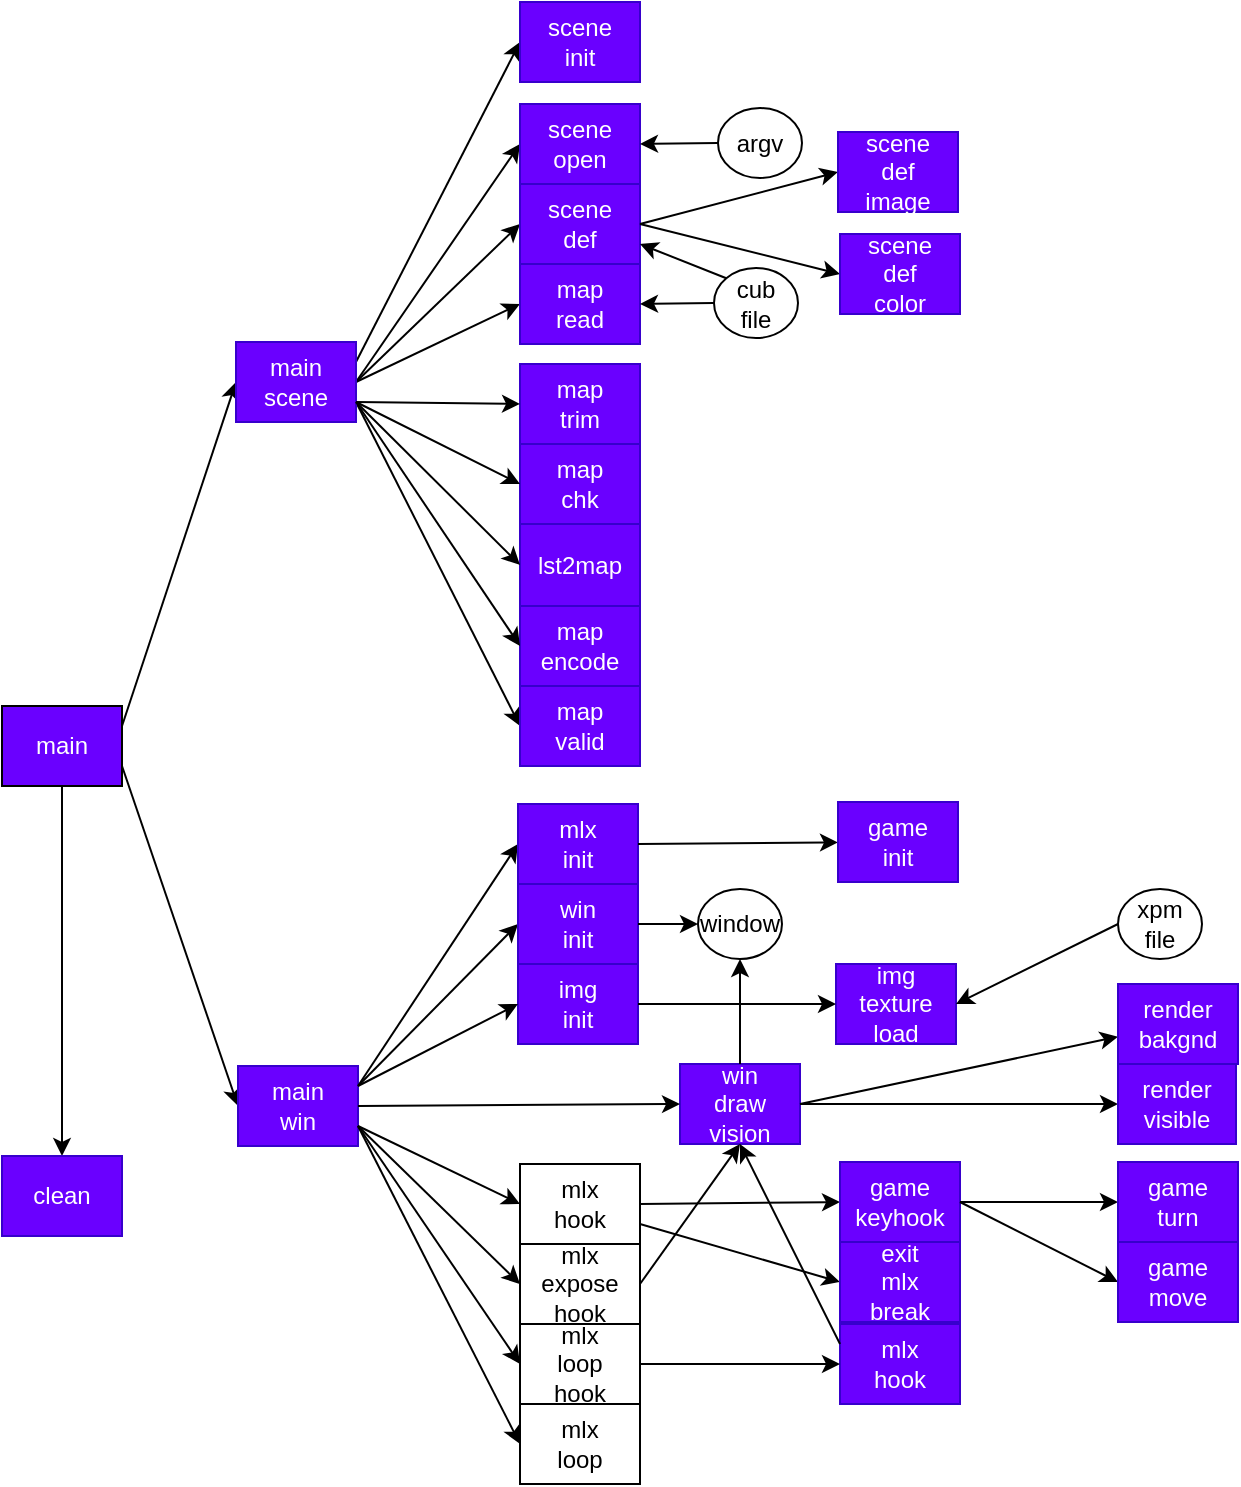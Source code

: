 <mxfile>
    <diagram id="hV0SHfoGrisFIh4XmOlX" name="Mandatory">
        <mxGraphModel dx="251" dy="416" grid="1" gridSize="10" guides="1" tooltips="1" connect="1" arrows="1" fold="1" page="1" pageScale="1" pageWidth="827" pageHeight="1169" math="0" shadow="0">
            <root>
                <mxCell id="0"/>
                <mxCell id="1" parent="0"/>
                <mxCell id="18" style="edgeStyle=none;html=1;entryX=0;entryY=0.5;entryDx=0;entryDy=0;exitX=1;exitY=0.5;exitDx=0;exitDy=0;" parent="1" source="33" target="12" edge="1">
                    <mxGeometry relative="1" as="geometry">
                        <mxPoint x="129" y="317" as="sourcePoint"/>
                    </mxGeometry>
                </mxCell>
                <mxCell id="26" style="edgeStyle=none;html=1;entryX=0.5;entryY=0;entryDx=0;entryDy=0;exitX=0.5;exitY=1;exitDx=0;exitDy=0;" parent="1" source="4" target="39" edge="1">
                    <mxGeometry relative="1" as="geometry">
                        <mxPoint x="68" y="521" as="targetPoint"/>
                        <mxPoint x="60" y="445" as="sourcePoint"/>
                    </mxGeometry>
                </mxCell>
                <mxCell id="34" style="edgeStyle=none;html=1;exitX=1;exitY=0.25;exitDx=0;exitDy=0;entryX=0;entryY=0.5;entryDx=0;entryDy=0;" parent="1" source="4" target="33" edge="1">
                    <mxGeometry relative="1" as="geometry"/>
                </mxCell>
                <mxCell id="4" value="main" style="rounded=0;whiteSpace=wrap;html=1;strokeWidth=1;fillColor=#6a00ff;fontColor=#ffffff;strokeColor=default;" parent="1" vertex="1">
                    <mxGeometry x="2" y="361" width="60" height="40" as="geometry"/>
                </mxCell>
                <mxCell id="6" value="" style="endArrow=classic;html=1;entryX=0;entryY=0.5;entryDx=0;entryDy=0;exitX=1;exitY=0.25;exitDx=0;exitDy=0;" parent="1" source="33" target="13" edge="1">
                    <mxGeometry width="50" height="50" relative="1" as="geometry">
                        <mxPoint x="129" y="307" as="sourcePoint"/>
                        <mxPoint x="429" y="171.5" as="targetPoint"/>
                    </mxGeometry>
                </mxCell>
                <mxCell id="38" style="edgeStyle=none;html=1;entryX=0;entryY=0.5;entryDx=0;entryDy=0;exitX=1;exitY=0.5;exitDx=0;exitDy=0;" parent="1" source="33" target="35" edge="1">
                    <mxGeometry relative="1" as="geometry">
                        <mxPoint x="299" y="200" as="targetPoint"/>
                        <mxPoint x="190" y="170" as="sourcePoint"/>
                    </mxGeometry>
                </mxCell>
                <mxCell id="11" value="lst2map" style="rounded=0;whiteSpace=wrap;html=1;fillColor=#6a00ff;fontColor=#ffffff;strokeColor=#3700CC;" parent="1" vertex="1">
                    <mxGeometry x="261" y="270" width="60" height="41" as="geometry"/>
                </mxCell>
                <mxCell id="22" style="edgeStyle=none;html=1;entryX=0;entryY=0.5;entryDx=0;entryDy=0;exitX=1;exitY=0.75;exitDx=0;exitDy=0;" parent="1" source="33" target="19" edge="1">
                    <mxGeometry relative="1" as="geometry">
                        <mxPoint x="179" y="227" as="sourcePoint"/>
                    </mxGeometry>
                </mxCell>
                <mxCell id="12" value="scene&lt;br&gt;open" style="rounded=0;whiteSpace=wrap;html=1;fillColor=#6a00ff;fontColor=#ffffff;strokeColor=#3700CC;" parent="1" vertex="1">
                    <mxGeometry x="261" y="60" width="60" height="40" as="geometry"/>
                </mxCell>
                <mxCell id="13" value="scene&lt;br&gt;init" style="rounded=0;whiteSpace=wrap;html=1;fillColor=#6a00ff;fontColor=#ffffff;strokeColor=#3700CC;" parent="1" vertex="1">
                    <mxGeometry x="261" y="9" width="60" height="40" as="geometry"/>
                </mxCell>
                <mxCell id="15" value="" style="endArrow=classic;html=1;entryX=0;entryY=0.5;entryDx=0;entryDy=0;exitX=1;exitY=0.75;exitDx=0;exitDy=0;" parent="1" source="33" target="11" edge="1">
                    <mxGeometry width="50" height="50" relative="1" as="geometry">
                        <mxPoint x="209" y="267" as="sourcePoint"/>
                        <mxPoint x="217" y="64" as="targetPoint"/>
                    </mxGeometry>
                </mxCell>
                <mxCell id="25" style="edgeStyle=none;html=1;exitX=1;exitY=0.25;exitDx=0;exitDy=0;entryX=0;entryY=0.5;entryDx=0;entryDy=0;" parent="1" source="46" target="51" edge="1">
                    <mxGeometry relative="1" as="geometry"/>
                </mxCell>
                <mxCell id="45" style="edgeStyle=none;html=1;entryX=0;entryY=0.5;entryDx=0;entryDy=0;exitX=1;exitY=0.5;exitDx=0;exitDy=0;" parent="1" source="33" target="44" edge="1">
                    <mxGeometry relative="1" as="geometry">
                        <mxPoint x="189" y="177" as="sourcePoint"/>
                    </mxGeometry>
                </mxCell>
                <mxCell id="47" style="edgeStyle=none;html=1;entryX=0;entryY=0.5;entryDx=0;entryDy=0;exitX=1;exitY=0.75;exitDx=0;exitDy=0;" parent="1" source="4" target="46" edge="1">
                    <mxGeometry relative="1" as="geometry">
                        <mxPoint x="80" y="425" as="sourcePoint"/>
                    </mxGeometry>
                </mxCell>
                <mxCell id="19" value="map&lt;br&gt;valid" style="rounded=0;whiteSpace=wrap;html=1;fillColor=#6a00ff;fontColor=#ffffff;strokeColor=#3700CC;" parent="1" vertex="1">
                    <mxGeometry x="261" y="351" width="60" height="40" as="geometry"/>
                </mxCell>
                <mxCell id="24" value="map&lt;br&gt;encode" style="rounded=0;whiteSpace=wrap;html=1;fillColor=#6a00ff;fontColor=#ffffff;strokeColor=#3700CC;" parent="1" vertex="1">
                    <mxGeometry x="261" y="311" width="60" height="40" as="geometry"/>
                </mxCell>
                <mxCell id="31" value="argv" style="ellipse;whiteSpace=wrap;html=1;" parent="1" vertex="1">
                    <mxGeometry x="360" y="62" width="42" height="35" as="geometry"/>
                </mxCell>
                <mxCell id="32" value="" style="endArrow=classic;html=1;exitX=0;exitY=0.5;exitDx=0;exitDy=0;entryX=1;entryY=0.5;entryDx=0;entryDy=0;" parent="1" source="31" target="12" edge="1">
                    <mxGeometry width="50" height="50" relative="1" as="geometry">
                        <mxPoint x="431" y="39" as="sourcePoint"/>
                        <mxPoint x="433" as="targetPoint"/>
                    </mxGeometry>
                </mxCell>
                <mxCell id="33" value="main&lt;br&gt;scene" style="rounded=0;whiteSpace=wrap;html=1;fillColor=#6a00ff;fontColor=#ffffff;strokeColor=#3700CC;" parent="1" vertex="1">
                    <mxGeometry x="119" y="179" width="60" height="40" as="geometry"/>
                </mxCell>
                <mxCell id="35" value="scene&lt;br&gt;def" style="rounded=0;whiteSpace=wrap;html=1;fillColor=#6a00ff;fontColor=#ffffff;strokeColor=#3700CC;" parent="1" vertex="1">
                    <mxGeometry x="261" y="100" width="60" height="40" as="geometry"/>
                </mxCell>
                <mxCell id="39" value="clean" style="rounded=0;whiteSpace=wrap;html=1;fillColor=#6a00ff;fontColor=#ffffff;strokeColor=#3700CC;" parent="1" vertex="1">
                    <mxGeometry x="2" y="586" width="60" height="40" as="geometry"/>
                </mxCell>
                <mxCell id="44" value="map&lt;br&gt;read" style="rounded=0;whiteSpace=wrap;html=1;fillColor=#6a00ff;fontColor=#ffffff;strokeColor=#3700CC;" parent="1" vertex="1">
                    <mxGeometry x="261" y="140" width="60" height="40" as="geometry"/>
                </mxCell>
                <mxCell id="46" value="main&lt;br&gt;win" style="rounded=0;whiteSpace=wrap;html=1;fillColor=#6a00ff;fontColor=#ffffff;strokeColor=#3700CC;" parent="1" vertex="1">
                    <mxGeometry x="120" y="541" width="60" height="40" as="geometry"/>
                </mxCell>
                <mxCell id="51" value="win&lt;br&gt;init" style="rounded=0;whiteSpace=wrap;html=1;fillColor=#6a00ff;fontColor=#ffffff;strokeColor=#3700CC;" parent="1" vertex="1">
                    <mxGeometry x="260" y="450" width="60" height="40" as="geometry"/>
                </mxCell>
                <mxCell id="59" style="edgeStyle=none;html=1;exitX=1;exitY=0.25;exitDx=0;exitDy=0;entryX=0;entryY=0.5;entryDx=0;entryDy=0;" parent="1" source="46" target="52" edge="1">
                    <mxGeometry relative="1" as="geometry">
                        <mxPoint x="250" y="470" as="targetPoint"/>
                    </mxGeometry>
                </mxCell>
                <mxCell id="52" value="mlx&lt;br&gt;init" style="rounded=0;whiteSpace=wrap;html=1;fillColor=#6a00ff;fontColor=#ffffff;strokeColor=#3700CC;" parent="1" vertex="1">
                    <mxGeometry x="260" y="410" width="60" height="40" as="geometry"/>
                </mxCell>
                <mxCell id="56" value="map&lt;br&gt;trim" style="rounded=0;whiteSpace=wrap;html=1;fillColor=#6a00ff;fontColor=#ffffff;strokeColor=#3700CC;" parent="1" vertex="1">
                    <mxGeometry x="261" y="190" width="60" height="40" as="geometry"/>
                </mxCell>
                <mxCell id="67" style="edgeStyle=none;html=1;exitX=1;exitY=0.75;exitDx=0;exitDy=0;entryX=0;entryY=0.5;entryDx=0;entryDy=0;" parent="1" source="33" target="56" edge="1">
                    <mxGeometry relative="1" as="geometry">
                        <mxPoint x="269" y="437" as="sourcePoint"/>
                        <mxPoint x="318" y="413" as="targetPoint"/>
                    </mxGeometry>
                </mxCell>
                <mxCell id="68" style="edgeStyle=none;html=1;entryX=0;entryY=0.5;entryDx=0;entryDy=0;exitX=1;exitY=0.75;exitDx=0;exitDy=0;" parent="1" source="33" target="24" edge="1">
                    <mxGeometry relative="1" as="geometry">
                        <mxPoint x="219" y="277" as="sourcePoint"/>
                        <mxPoint x="318" y="357" as="targetPoint"/>
                    </mxGeometry>
                </mxCell>
                <mxCell id="NXFUlHPYo5hBLQqX9jPC-74" value="map&lt;br&gt;chk" style="rounded=0;whiteSpace=wrap;html=1;fillColor=#6a00ff;fontColor=#ffffff;strokeColor=#3700CC;" vertex="1" parent="1">
                    <mxGeometry x="261" y="230" width="60" height="40" as="geometry"/>
                </mxCell>
                <mxCell id="NXFUlHPYo5hBLQqX9jPC-75" value="win&lt;br&gt;draw&lt;br&gt;vision" style="rounded=0;whiteSpace=wrap;html=1;fillColor=#6a00ff;fontColor=#ffffff;strokeColor=#3700CC;" vertex="1" parent="1">
                    <mxGeometry x="341" y="540" width="60" height="40" as="geometry"/>
                </mxCell>
                <mxCell id="NXFUlHPYo5hBLQqX9jPC-76" value="img&lt;br&gt;init" style="rounded=0;whiteSpace=wrap;html=1;fillColor=#6a00ff;fontColor=#ffffff;strokeColor=#3700CC;" vertex="1" parent="1">
                    <mxGeometry x="260" y="490" width="60" height="40" as="geometry"/>
                </mxCell>
                <mxCell id="NXFUlHPYo5hBLQqX9jPC-77" value="mlx&lt;br&gt;expose&lt;br&gt;hook" style="rounded=0;whiteSpace=wrap;html=1;" vertex="1" parent="1">
                    <mxGeometry x="261" y="630" width="60" height="40" as="geometry"/>
                </mxCell>
                <mxCell id="NXFUlHPYo5hBLQqX9jPC-78" value="mlx&lt;br&gt;hook" style="rounded=0;whiteSpace=wrap;html=1;" vertex="1" parent="1">
                    <mxGeometry x="261" y="590" width="60" height="40" as="geometry"/>
                </mxCell>
                <mxCell id="NXFUlHPYo5hBLQqX9jPC-79" value="mlx&lt;br&gt;loop" style="rounded=0;whiteSpace=wrap;html=1;" vertex="1" parent="1">
                    <mxGeometry x="261" y="710" width="60" height="40" as="geometry"/>
                </mxCell>
                <mxCell id="NXFUlHPYo5hBLQqX9jPC-80" value="mlx&lt;br&gt;loop&lt;br&gt;hook" style="rounded=0;whiteSpace=wrap;html=1;" vertex="1" parent="1">
                    <mxGeometry x="261" y="670" width="60" height="40" as="geometry"/>
                </mxCell>
                <mxCell id="NXFUlHPYo5hBLQqX9jPC-81" style="edgeStyle=none;html=1;exitX=1;exitY=0.5;exitDx=0;exitDy=0;entryX=0;entryY=0.5;entryDx=0;entryDy=0;" edge="1" parent="1" source="46" target="NXFUlHPYo5hBLQqX9jPC-75">
                    <mxGeometry relative="1" as="geometry">
                        <mxPoint x="210" y="520" as="sourcePoint"/>
                        <mxPoint x="258" y="546" as="targetPoint"/>
                    </mxGeometry>
                </mxCell>
                <mxCell id="NXFUlHPYo5hBLQqX9jPC-82" style="edgeStyle=none;html=1;exitX=1;exitY=0.25;exitDx=0;exitDy=0;entryX=0;entryY=0.5;entryDx=0;entryDy=0;" edge="1" parent="1" source="46" target="NXFUlHPYo5hBLQqX9jPC-76">
                    <mxGeometry relative="1" as="geometry">
                        <mxPoint x="240" y="520" as="targetPoint"/>
                        <mxPoint x="230" y="470" as="sourcePoint"/>
                    </mxGeometry>
                </mxCell>
                <mxCell id="NXFUlHPYo5hBLQqX9jPC-83" style="edgeStyle=none;html=1;exitX=1;exitY=0.75;exitDx=0;exitDy=0;entryX=0;entryY=0.5;entryDx=0;entryDy=0;" edge="1" parent="1" source="46" target="NXFUlHPYo5hBLQqX9jPC-78">
                    <mxGeometry relative="1" as="geometry">
                        <mxPoint x="230" y="602" as="sourcePoint"/>
                        <mxPoint x="278" y="628" as="targetPoint"/>
                    </mxGeometry>
                </mxCell>
                <mxCell id="NXFUlHPYo5hBLQqX9jPC-84" style="edgeStyle=none;html=1;exitX=1;exitY=0.75;exitDx=0;exitDy=0;entryX=0;entryY=0.5;entryDx=0;entryDy=0;" edge="1" parent="1" source="46" target="NXFUlHPYo5hBLQqX9jPC-79">
                    <mxGeometry relative="1" as="geometry">
                        <mxPoint x="279" y="578" as="targetPoint"/>
                        <mxPoint x="230" y="602" as="sourcePoint"/>
                    </mxGeometry>
                </mxCell>
                <mxCell id="NXFUlHPYo5hBLQqX9jPC-85" style="edgeStyle=none;html=1;exitX=1;exitY=0.75;exitDx=0;exitDy=0;entryX=0;entryY=0.5;entryDx=0;entryDy=0;" edge="1" parent="1" source="46" target="NXFUlHPYo5hBLQqX9jPC-77">
                    <mxGeometry relative="1" as="geometry">
                        <mxPoint x="220" y="662" as="sourcePoint"/>
                        <mxPoint x="250" y="680" as="targetPoint"/>
                    </mxGeometry>
                </mxCell>
                <mxCell id="NXFUlHPYo5hBLQqX9jPC-86" style="edgeStyle=none;html=1;exitX=1;exitY=0.75;exitDx=0;exitDy=0;entryX=0;entryY=0.5;entryDx=0;entryDy=0;" edge="1" parent="1" source="46" target="NXFUlHPYo5hBLQqX9jPC-80">
                    <mxGeometry relative="1" as="geometry">
                        <mxPoint x="250" y="662" as="targetPoint"/>
                        <mxPoint x="240" y="612" as="sourcePoint"/>
                    </mxGeometry>
                </mxCell>
                <mxCell id="NXFUlHPYo5hBLQqX9jPC-88" value="" style="endArrow=classic;html=1;entryX=0;entryY=0.5;entryDx=0;entryDy=0;exitX=1;exitY=0.75;exitDx=0;exitDy=0;" edge="1" parent="1" source="33" target="NXFUlHPYo5hBLQqX9jPC-74">
                    <mxGeometry width="50" height="50" relative="1" as="geometry">
                        <mxPoint x="180" y="210" as="sourcePoint"/>
                        <mxPoint x="339" y="279.5" as="targetPoint"/>
                    </mxGeometry>
                </mxCell>
                <mxCell id="NXFUlHPYo5hBLQqX9jPC-89" value="window" style="ellipse;whiteSpace=wrap;html=1;" vertex="1" parent="1">
                    <mxGeometry x="350" y="452.5" width="42" height="35" as="geometry"/>
                </mxCell>
                <mxCell id="NXFUlHPYo5hBLQqX9jPC-90" style="edgeStyle=none;html=1;entryX=0;entryY=0.5;entryDx=0;entryDy=0;exitX=1;exitY=0.5;exitDx=0;exitDy=0;" edge="1" parent="1" source="51" target="NXFUlHPYo5hBLQqX9jPC-89">
                    <mxGeometry relative="1" as="geometry">
                        <mxPoint x="152" y="401" as="sourcePoint"/>
                        <mxPoint x="210" y="571" as="targetPoint"/>
                    </mxGeometry>
                </mxCell>
                <mxCell id="NXFUlHPYo5hBLQqX9jPC-91" style="edgeStyle=none;html=1;entryX=0.5;entryY=1;entryDx=0;entryDy=0;exitX=0.5;exitY=0;exitDx=0;exitDy=0;" edge="1" parent="1" source="NXFUlHPYo5hBLQqX9jPC-75" target="NXFUlHPYo5hBLQqX9jPC-89">
                    <mxGeometry relative="1" as="geometry">
                        <mxPoint x="430" y="550" as="sourcePoint"/>
                        <mxPoint x="450.0" y="480" as="targetPoint"/>
                    </mxGeometry>
                </mxCell>
                <mxCell id="NXFUlHPYo5hBLQqX9jPC-92" style="edgeStyle=none;html=1;entryX=0;entryY=0.5;entryDx=0;entryDy=0;exitX=1;exitY=0.5;exitDx=0;exitDy=0;" edge="1" parent="1" target="NXFUlHPYo5hBLQqX9jPC-93" source="35">
                    <mxGeometry relative="1" as="geometry">
                        <mxPoint x="428" y="210" as="targetPoint"/>
                        <mxPoint x="308" y="209" as="sourcePoint"/>
                    </mxGeometry>
                </mxCell>
                <mxCell id="NXFUlHPYo5hBLQqX9jPC-93" value="scene&lt;br&gt;def&lt;br&gt;image" style="rounded=0;whiteSpace=wrap;html=1;fillColor=#6a00ff;fontColor=#ffffff;strokeColor=#3700CC;" vertex="1" parent="1">
                    <mxGeometry x="420" y="74" width="60" height="40" as="geometry"/>
                </mxCell>
                <mxCell id="NXFUlHPYo5hBLQqX9jPC-94" style="edgeStyle=none;html=1;entryX=0;entryY=0.5;entryDx=0;entryDy=0;exitX=1;exitY=0.5;exitDx=0;exitDy=0;" edge="1" parent="1" target="NXFUlHPYo5hBLQqX9jPC-95" source="35">
                    <mxGeometry relative="1" as="geometry">
                        <mxPoint x="438" y="220" as="targetPoint"/>
                        <mxPoint x="318" y="219" as="sourcePoint"/>
                    </mxGeometry>
                </mxCell>
                <mxCell id="NXFUlHPYo5hBLQqX9jPC-95" value="scene&lt;br&gt;def&lt;br&gt;color" style="rounded=0;whiteSpace=wrap;html=1;fillColor=#6a00ff;fontColor=#ffffff;strokeColor=#3700CC;" vertex="1" parent="1">
                    <mxGeometry x="421" y="125" width="60" height="40" as="geometry"/>
                </mxCell>
                <mxCell id="NXFUlHPYo5hBLQqX9jPC-96" style="edgeStyle=none;html=1;exitX=1;exitY=0.5;exitDx=0;exitDy=0;" edge="1" parent="1" target="NXFUlHPYo5hBLQqX9jPC-97" source="NXFUlHPYo5hBLQqX9jPC-75">
                    <mxGeometry relative="1" as="geometry">
                        <mxPoint x="479" y="559.0" as="targetPoint"/>
                        <mxPoint x="430" y="570" as="sourcePoint"/>
                    </mxGeometry>
                </mxCell>
                <mxCell id="NXFUlHPYo5hBLQqX9jPC-97" value="render&lt;br&gt;bakgnd" style="rounded=0;whiteSpace=wrap;html=1;fillColor=#6a00ff;fontColor=#ffffff;strokeColor=#3700CC;" vertex="1" parent="1">
                    <mxGeometry x="560" y="500" width="60" height="40" as="geometry"/>
                </mxCell>
                <mxCell id="NXFUlHPYo5hBLQqX9jPC-98" style="edgeStyle=none;html=1;exitX=1;exitY=0.5;exitDx=0;exitDy=0;" edge="1" parent="1" target="NXFUlHPYo5hBLQqX9jPC-99" source="52">
                    <mxGeometry relative="1" as="geometry">
                        <mxPoint x="479" y="429" as="targetPoint"/>
                        <mxPoint x="440" y="440" as="sourcePoint"/>
                    </mxGeometry>
                </mxCell>
                <mxCell id="NXFUlHPYo5hBLQqX9jPC-99" value="game&lt;br&gt;init" style="rounded=0;whiteSpace=wrap;html=1;fillColor=#6a00ff;fontColor=#ffffff;strokeColor=#3700CC;" vertex="1" parent="1">
                    <mxGeometry x="420" y="409" width="60" height="40" as="geometry"/>
                </mxCell>
                <mxCell id="NXFUlHPYo5hBLQqX9jPC-100" style="edgeStyle=none;html=1;entryX=0;entryY=0.5;entryDx=0;entryDy=0;exitX=1;exitY=0.5;exitDx=0;exitDy=0;" edge="1" parent="1" target="NXFUlHPYo5hBLQqX9jPC-101" source="NXFUlHPYo5hBLQqX9jPC-78">
                    <mxGeometry relative="1" as="geometry">
                        <mxPoint x="457" y="724" as="targetPoint"/>
                        <mxPoint x="330" y="611" as="sourcePoint"/>
                    </mxGeometry>
                </mxCell>
                <mxCell id="NXFUlHPYo5hBLQqX9jPC-101" value="game&lt;br&gt;keyhook" style="rounded=0;whiteSpace=wrap;html=1;fillColor=#6a00ff;fontColor=#ffffff;strokeColor=#3700CC;" vertex="1" parent="1">
                    <mxGeometry x="421" y="589" width="60" height="40" as="geometry"/>
                </mxCell>
                <mxCell id="NXFUlHPYo5hBLQqX9jPC-102" style="edgeStyle=none;html=1;entryX=0;entryY=0.5;entryDx=0;entryDy=0;exitX=1;exitY=0.5;exitDx=0;exitDy=0;" edge="1" parent="1" target="NXFUlHPYo5hBLQqX9jPC-103" source="NXFUlHPYo5hBLQqX9jPC-101">
                    <mxGeometry relative="1" as="geometry">
                        <mxPoint x="597" y="724" as="targetPoint"/>
                        <mxPoint x="500" y="640" as="sourcePoint"/>
                    </mxGeometry>
                </mxCell>
                <mxCell id="NXFUlHPYo5hBLQqX9jPC-103" value="game&lt;br&gt;turn" style="rounded=0;whiteSpace=wrap;html=1;fillColor=#6a00ff;fontColor=#ffffff;strokeColor=#3700CC;" vertex="1" parent="1">
                    <mxGeometry x="560" y="589" width="60" height="40" as="geometry"/>
                </mxCell>
                <mxCell id="NXFUlHPYo5hBLQqX9jPC-104" style="edgeStyle=none;html=1;exitX=1;exitY=0.75;exitDx=0;exitDy=0;entryX=0;entryY=0.5;entryDx=0;entryDy=0;" edge="1" parent="1" source="NXFUlHPYo5hBLQqX9jPC-78" target="NXFUlHPYo5hBLQqX9jPC-105">
                    <mxGeometry relative="1" as="geometry">
                        <mxPoint x="400" y="640" as="targetPoint"/>
                        <mxPoint x="331" y="620" as="sourcePoint"/>
                    </mxGeometry>
                </mxCell>
                <mxCell id="NXFUlHPYo5hBLQqX9jPC-105" value="exit&lt;br&gt;mlx&lt;br&gt;break" style="rounded=0;whiteSpace=wrap;html=1;fillColor=#6a00ff;fontColor=#ffffff;strokeColor=#3700CC;" vertex="1" parent="1">
                    <mxGeometry x="421" y="629" width="60" height="40" as="geometry"/>
                </mxCell>
                <mxCell id="NXFUlHPYo5hBLQqX9jPC-106" value="mlx&lt;br&gt;hook" style="rounded=0;whiteSpace=wrap;html=1;fillColor=#6a00ff;fontColor=#ffffff;strokeColor=#3700CC;" vertex="1" parent="1">
                    <mxGeometry x="421" y="670" width="60" height="40" as="geometry"/>
                </mxCell>
                <mxCell id="NXFUlHPYo5hBLQqX9jPC-107" style="edgeStyle=none;html=1;entryX=0;entryY=0.5;entryDx=0;entryDy=0;exitX=1;exitY=0.5;exitDx=0;exitDy=0;" edge="1" parent="1" source="NXFUlHPYo5hBLQqX9jPC-80" target="NXFUlHPYo5hBLQqX9jPC-106">
                    <mxGeometry relative="1" as="geometry">
                        <mxPoint x="421" y="695" as="targetPoint"/>
                        <mxPoint x="321" y="685" as="sourcePoint"/>
                    </mxGeometry>
                </mxCell>
                <mxCell id="NXFUlHPYo5hBLQqX9jPC-108" style="edgeStyle=none;html=1;exitX=0;exitY=0.25;exitDx=0;exitDy=0;entryX=0.5;entryY=1;entryDx=0;entryDy=0;" edge="1" parent="1" source="NXFUlHPYo5hBLQqX9jPC-106" target="NXFUlHPYo5hBLQqX9jPC-75">
                    <mxGeometry relative="1" as="geometry">
                        <mxPoint x="320" y="570" as="targetPoint"/>
                        <mxPoint x="331" y="700" as="sourcePoint"/>
                    </mxGeometry>
                </mxCell>
                <mxCell id="NXFUlHPYo5hBLQqX9jPC-109" style="edgeStyle=none;html=1;entryX=0;entryY=0.5;entryDx=0;entryDy=0;exitX=1;exitY=0.5;exitDx=0;exitDy=0;" edge="1" parent="1" target="NXFUlHPYo5hBLQqX9jPC-110" source="NXFUlHPYo5hBLQqX9jPC-101">
                    <mxGeometry relative="1" as="geometry">
                        <mxPoint x="597" y="764" as="targetPoint"/>
                        <mxPoint x="481" y="649.0" as="sourcePoint"/>
                    </mxGeometry>
                </mxCell>
                <mxCell id="NXFUlHPYo5hBLQqX9jPC-110" value="game&lt;br&gt;move" style="rounded=0;whiteSpace=wrap;html=1;fillColor=#6a00ff;fontColor=#ffffff;strokeColor=#3700CC;" vertex="1" parent="1">
                    <mxGeometry x="560" y="629" width="60" height="40" as="geometry"/>
                </mxCell>
                <mxCell id="NXFUlHPYo5hBLQqX9jPC-111" value="" style="endArrow=classic;html=1;exitX=0;exitY=0;exitDx=0;exitDy=0;entryX=1;entryY=0.75;entryDx=0;entryDy=0;" edge="1" parent="1" source="NXFUlHPYo5hBLQqX9jPC-112" target="35">
                    <mxGeometry width="50" height="50" relative="1" as="geometry">
                        <mxPoint x="476" y="278.5" as="sourcePoint"/>
                        <mxPoint x="319" y="260" as="targetPoint"/>
                    </mxGeometry>
                </mxCell>
                <mxCell id="NXFUlHPYo5hBLQqX9jPC-112" value="cub&lt;br&gt;file" style="ellipse;whiteSpace=wrap;html=1;" vertex="1" parent="1">
                    <mxGeometry x="358" y="142" width="42" height="35" as="geometry"/>
                </mxCell>
                <mxCell id="NXFUlHPYo5hBLQqX9jPC-113" value="" style="endArrow=classic;html=1;exitX=0;exitY=0.5;exitDx=0;exitDy=0;entryX=1;entryY=0.5;entryDx=0;entryDy=0;" edge="1" parent="1" source="NXFUlHPYo5hBLQqX9jPC-112" target="44">
                    <mxGeometry width="50" height="50" relative="1" as="geometry">
                        <mxPoint x="429" y="139" as="sourcePoint"/>
                        <mxPoint x="319" y="180.0" as="targetPoint"/>
                    </mxGeometry>
                </mxCell>
                <mxCell id="NXFUlHPYo5hBLQqX9jPC-115" style="edgeStyle=none;html=1;exitX=1;exitY=0.5;exitDx=0;exitDy=0;entryX=0.5;entryY=1;entryDx=0;entryDy=0;" edge="1" parent="1" source="NXFUlHPYo5hBLQqX9jPC-77" target="NXFUlHPYo5hBLQqX9jPC-75">
                    <mxGeometry relative="1" as="geometry">
                        <mxPoint x="381" y="590" as="targetPoint"/>
                        <mxPoint x="431" y="690" as="sourcePoint"/>
                    </mxGeometry>
                </mxCell>
                <mxCell id="NXFUlHPYo5hBLQqX9jPC-116" value="img&lt;br&gt;texture&lt;br&gt;load" style="rounded=0;whiteSpace=wrap;html=1;fillColor=#6a00ff;fontColor=#ffffff;strokeColor=#3700CC;" vertex="1" parent="1">
                    <mxGeometry x="419" y="490" width="60" height="40" as="geometry"/>
                </mxCell>
                <mxCell id="NXFUlHPYo5hBLQqX9jPC-117" style="edgeStyle=none;html=1;exitX=1;exitY=0.5;exitDx=0;exitDy=0;entryX=0;entryY=0.5;entryDx=0;entryDy=0;" edge="1" parent="1" source="NXFUlHPYo5hBLQqX9jPC-76" target="NXFUlHPYo5hBLQqX9jPC-116">
                    <mxGeometry relative="1" as="geometry">
                        <mxPoint x="430" y="439.231" as="targetPoint"/>
                        <mxPoint x="330" y="440" as="sourcePoint"/>
                    </mxGeometry>
                </mxCell>
                <mxCell id="NXFUlHPYo5hBLQqX9jPC-120" value="xpm&lt;br&gt;file" style="ellipse;whiteSpace=wrap;html=1;" vertex="1" parent="1">
                    <mxGeometry x="560" y="452.5" width="42" height="35" as="geometry"/>
                </mxCell>
                <mxCell id="NXFUlHPYo5hBLQqX9jPC-121" style="edgeStyle=none;html=1;exitX=0;exitY=0.5;exitDx=0;exitDy=0;entryX=1;entryY=0.5;entryDx=0;entryDy=0;" edge="1" parent="1" target="NXFUlHPYo5hBLQqX9jPC-116" source="NXFUlHPYo5hBLQqX9jPC-120">
                    <mxGeometry relative="1" as="geometry">
                        <mxPoint x="500" y="505" as="sourcePoint"/>
                        <mxPoint x="510" y="480" as="targetPoint"/>
                    </mxGeometry>
                </mxCell>
                <mxCell id="NXFUlHPYo5hBLQqX9jPC-122" style="edgeStyle=none;html=1;exitX=1;exitY=0.5;exitDx=0;exitDy=0;" edge="1" parent="1" target="NXFUlHPYo5hBLQqX9jPC-123" source="NXFUlHPYo5hBLQqX9jPC-75">
                    <mxGeometry relative="1" as="geometry">
                        <mxPoint x="479" y="606.0" as="targetPoint"/>
                        <mxPoint x="401" y="607" as="sourcePoint"/>
                    </mxGeometry>
                </mxCell>
                <mxCell id="NXFUlHPYo5hBLQqX9jPC-123" value="render&lt;br&gt;visible" style="rounded=0;whiteSpace=wrap;html=1;fillColor=#6a00ff;fontColor=#ffffff;strokeColor=#3700CC;" vertex="1" parent="1">
                    <mxGeometry x="560" y="540" width="59" height="40" as="geometry"/>
                </mxCell>
            </root>
        </mxGraphModel>
    </diagram>
</mxfile>